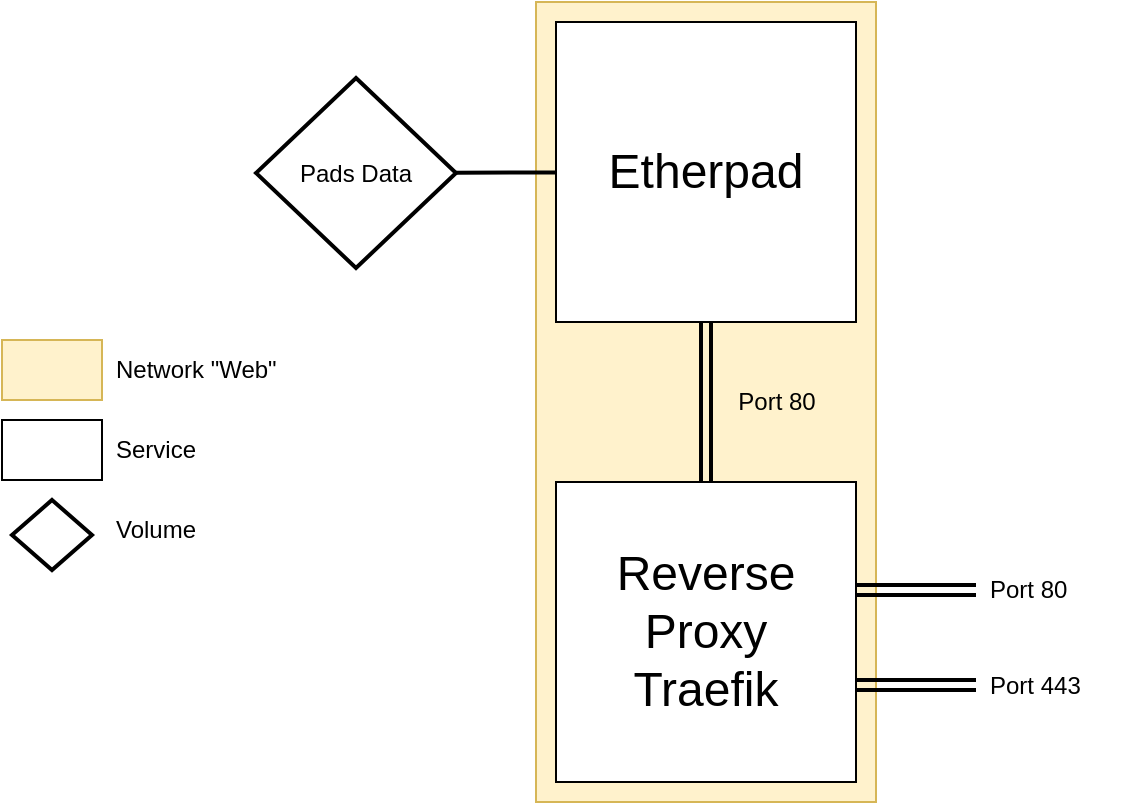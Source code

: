 <mxfile version="10.6.8" type="device"><diagram id="Hk_aew53JOgg3IPAV9X-" name="Page-1"><mxGraphModel dx="840" dy="547" grid="1" gridSize="10" guides="1" tooltips="1" connect="1" arrows="1" fold="1" page="1" pageScale="1" pageWidth="827" pageHeight="1169" math="0" shadow="0"><root><mxCell id="0"/><mxCell id="1" parent="0"/><mxCell id="lSKR4Tw56qn6R6JHvng6-7" value="" style="rounded=0;whiteSpace=wrap;html=1;fillColor=#fff2cc;strokeColor=#d6b656;" parent="1" vertex="1"><mxGeometry x="470" y="150" width="170" height="400" as="geometry"/></mxCell><mxCell id="lSKR4Tw56qn6R6JHvng6-4" value="&lt;font style=&quot;font-size: 24px;&quot;&gt;Etherpad&lt;/font&gt;" style="whiteSpace=wrap;html=1;aspect=fixed;fontSize=24;" parent="1" vertex="1"><mxGeometry x="480" y="160" width="150" height="150" as="geometry"/></mxCell><mxCell id="lSKR4Tw56qn6R6JHvng6-12" value="" style="rounded=0;whiteSpace=wrap;html=1;fillColor=#fff2cc;strokeColor=#d6b656;" parent="1" vertex="1"><mxGeometry x="203" y="319" width="50" height="30" as="geometry"/></mxCell><mxCell id="lSKR4Tw56qn6R6JHvng6-13" value="Network &quot;Web&quot;" style="text;html=1;strokeColor=none;fillColor=none;align=left;verticalAlign=middle;whiteSpace=wrap;rounded=0;fontSize=12;" parent="1" vertex="1"><mxGeometry x="258" y="324" width="155" height="20" as="geometry"/></mxCell><mxCell id="lSKR4Tw56qn6R6JHvng6-15" value="" style="rounded=0;whiteSpace=wrap;html=1;" parent="1" vertex="1"><mxGeometry x="203" y="359" width="50" height="30" as="geometry"/></mxCell><mxCell id="lSKR4Tw56qn6R6JHvng6-16" value="Service" style="text;html=1;strokeColor=none;fillColor=none;align=left;verticalAlign=middle;whiteSpace=wrap;rounded=0;fontSize=12;" parent="1" vertex="1"><mxGeometry x="258" y="364" width="155" height="20" as="geometry"/></mxCell><mxCell id="lSKR4Tw56qn6R6JHvng6-18" value="&lt;div&gt;Reverse Proxy&lt;/div&gt;&lt;div&gt;Traefik&lt;br&gt;&lt;/div&gt;" style="whiteSpace=wrap;html=1;aspect=fixed;fontSize=24;" parent="1" vertex="1"><mxGeometry x="480" y="390" width="150" height="150" as="geometry"/></mxCell><mxCell id="lSKR4Tw56qn6R6JHvng6-20" value="&lt;div&gt;Pads Data&lt;/div&gt;" style="rhombus;whiteSpace=wrap;html=1;fontSize=12;align=center;strokeWidth=2;" parent="1" vertex="1"><mxGeometry x="330" y="188" width="100" height="95" as="geometry"/></mxCell><mxCell id="lSKR4Tw56qn6R6JHvng6-23" value="" style="endArrow=none;html=1;strokeWidth=2;fontSize=12;" parent="1" source="lSKR4Tw56qn6R6JHvng6-20" target="lSKR4Tw56qn6R6JHvng6-4" edge="1"><mxGeometry width="50" height="50" relative="1" as="geometry"><mxPoint x="310" y="382.5" as="sourcePoint"/><mxPoint x="480" y="227.5" as="targetPoint"/></mxGeometry></mxCell><mxCell id="lSKR4Tw56qn6R6JHvng6-24" value="" style="rhombus;whiteSpace=wrap;html=1;fontSize=12;align=center;strokeWidth=2;" parent="1" vertex="1"><mxGeometry x="208" y="399" width="40" height="35" as="geometry"/></mxCell><mxCell id="lSKR4Tw56qn6R6JHvng6-25" value="Volume" style="text;html=1;strokeColor=none;fillColor=none;align=left;verticalAlign=middle;whiteSpace=wrap;rounded=0;fontSize=12;" parent="1" vertex="1"><mxGeometry x="258" y="404" width="155" height="20" as="geometry"/></mxCell><mxCell id="lSKR4Tw56qn6R6JHvng6-27" value="" style="shape=link;html=1;strokeWidth=2;fontSize=12;edgeStyle=orthogonalEdgeStyle;width=4;" parent="1" source="lSKR4Tw56qn6R6JHvng6-28" target="lSKR4Tw56qn6R6JHvng6-18" edge="1"><mxGeometry width="50" height="50" relative="1" as="geometry"><mxPoint x="680" y="465" as="sourcePoint"/><mxPoint x="480" y="499.322" as="targetPoint"/><Array as="points"><mxPoint x="660" y="444"/><mxPoint x="660" y="444"/></Array></mxGeometry></mxCell><mxCell id="lSKR4Tw56qn6R6JHvng6-28" value="Port 80" style="text;html=1;strokeColor=none;fillColor=none;align=left;verticalAlign=middle;whiteSpace=wrap;rounded=0;fontSize=12;spacingLeft=5;" parent="1" vertex="1"><mxGeometry x="690" y="434" width="80" height="20" as="geometry"/></mxCell><mxCell id="lSKR4Tw56qn6R6JHvng6-30" value="Port 443" style="text;html=1;strokeColor=none;fillColor=none;align=left;verticalAlign=middle;whiteSpace=wrap;rounded=0;fontSize=12;spacingLeft=5;" parent="1" vertex="1"><mxGeometry x="690" y="481.5" width="80" height="20" as="geometry"/></mxCell><mxCell id="lSKR4Tw56qn6R6JHvng6-31" value="" style="shape=link;html=1;strokeWidth=2;fontSize=12;edgeStyle=orthogonalEdgeStyle;width=4;" parent="1" source="lSKR4Tw56qn6R6JHvng6-30" target="lSKR4Tw56qn6R6JHvng6-18" edge="1"><mxGeometry width="50" height="50" relative="1" as="geometry"><mxPoint x="700" y="448" as="sourcePoint"/><mxPoint x="640" y="448" as="targetPoint"/><Array as="points"><mxPoint x="660" y="492"/><mxPoint x="660" y="492"/></Array></mxGeometry></mxCell><mxCell id="lSKR4Tw56qn6R6JHvng6-32" value="" style="shape=link;html=1;strokeWidth=2;fontSize=12;" parent="1" source="lSKR4Tw56qn6R6JHvng6-18" target="lSKR4Tw56qn6R6JHvng6-4" edge="1"><mxGeometry width="50" height="50" relative="1" as="geometry"><mxPoint x="530" y="390" as="sourcePoint"/><mxPoint x="580" y="340" as="targetPoint"/><Array as="points"><mxPoint x="555" y="340"/></Array></mxGeometry></mxCell><mxCell id="lSKR4Tw56qn6R6JHvng6-33" value="Port 80" style="text;html=1;resizable=0;points=[];align=center;verticalAlign=middle;labelBackgroundColor=none;fontSize=12;" parent="lSKR4Tw56qn6R6JHvng6-32" vertex="1" connectable="0"><mxGeometry x="0.25" y="-11" relative="1" as="geometry"><mxPoint x="24" y="10" as="offset"/></mxGeometry></mxCell></root></mxGraphModel></diagram></mxfile>